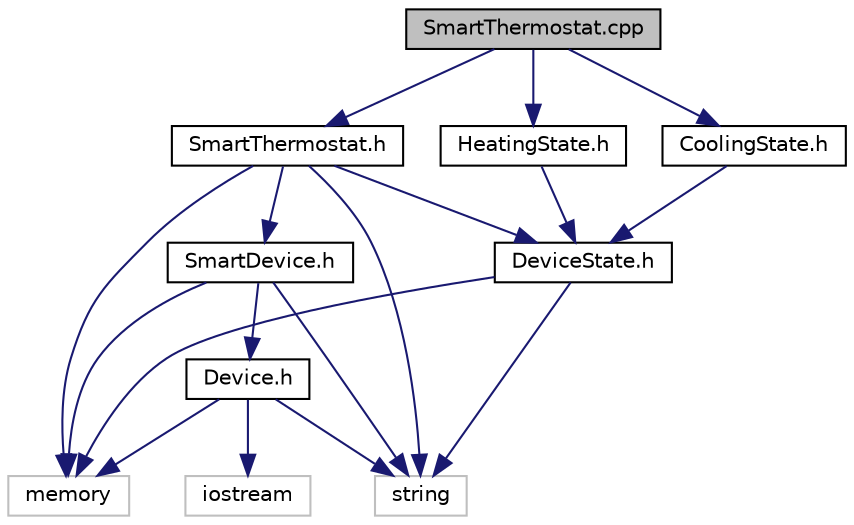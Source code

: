 digraph "SmartThermostat.cpp"
{
 // LATEX_PDF_SIZE
  edge [fontname="Helvetica",fontsize="10",labelfontname="Helvetica",labelfontsize="10"];
  node [fontname="Helvetica",fontsize="10",shape=record];
  Node1 [label="SmartThermostat.cpp",height=0.2,width=0.4,color="black", fillcolor="grey75", style="filled", fontcolor="black",tooltip="Implementation of the SmartThermostat class."];
  Node1 -> Node2 [color="midnightblue",fontsize="10",style="solid",fontname="Helvetica"];
  Node2 [label="SmartThermostat.h",height=0.2,width=0.4,color="black", fillcolor="white", style="filled",URL="$SmartThermostat_8h.html",tooltip="Header file for the SmartThermostat class, representing a smart thermostat device."];
  Node2 -> Node3 [color="midnightblue",fontsize="10",style="solid",fontname="Helvetica"];
  Node3 [label="SmartDevice.h",height=0.2,width=0.4,color="black", fillcolor="white", style="filled",URL="$SmartDevice_8h.html",tooltip="Defines the SmartDevice class, which acts as the context in the State Pattern."];
  Node3 -> Node4 [color="midnightblue",fontsize="10",style="solid",fontname="Helvetica"];
  Node4 [label="string",height=0.2,width=0.4,color="grey75", fillcolor="white", style="filled",tooltip=" "];
  Node3 -> Node5 [color="midnightblue",fontsize="10",style="solid",fontname="Helvetica"];
  Node5 [label="memory",height=0.2,width=0.4,color="grey75", fillcolor="white", style="filled",tooltip=" "];
  Node3 -> Node6 [color="midnightblue",fontsize="10",style="solid",fontname="Helvetica"];
  Node6 [label="Device.h",height=0.2,width=0.4,color="black", fillcolor="white", style="filled",URL="$Device_8h.html",tooltip="Defines the abstract Device class, which acts as the Component in the Composite Pattern and represent..."];
  Node6 -> Node4 [color="midnightblue",fontsize="10",style="solid",fontname="Helvetica"];
  Node6 -> Node5 [color="midnightblue",fontsize="10",style="solid",fontname="Helvetica"];
  Node6 -> Node7 [color="midnightblue",fontsize="10",style="solid",fontname="Helvetica"];
  Node7 [label="iostream",height=0.2,width=0.4,color="grey75", fillcolor="white", style="filled",tooltip=" "];
  Node2 -> Node8 [color="midnightblue",fontsize="10",style="solid",fontname="Helvetica"];
  Node8 [label="DeviceState.h",height=0.2,width=0.4,color="black", fillcolor="white", style="filled",URL="$DeviceState_8h.html",tooltip="Abstract class representing the state of a smart device in the Smart Home Automation System."];
  Node8 -> Node5 [color="midnightblue",fontsize="10",style="solid",fontname="Helvetica"];
  Node8 -> Node4 [color="midnightblue",fontsize="10",style="solid",fontname="Helvetica"];
  Node2 -> Node5 [color="midnightblue",fontsize="10",style="solid",fontname="Helvetica"];
  Node2 -> Node4 [color="midnightblue",fontsize="10",style="solid",fontname="Helvetica"];
  Node1 -> Node9 [color="midnightblue",fontsize="10",style="solid",fontname="Helvetica"];
  Node9 [label="CoolingState.h",height=0.2,width=0.4,color="black", fillcolor="white", style="filled",URL="$CoolingState_8h.html",tooltip="Concrete class representing the \"Cooling\" state of a smart device."];
  Node9 -> Node8 [color="midnightblue",fontsize="10",style="solid",fontname="Helvetica"];
  Node1 -> Node10 [color="midnightblue",fontsize="10",style="solid",fontname="Helvetica"];
  Node10 [label="HeatingState.h",height=0.2,width=0.4,color="black", fillcolor="white", style="filled",URL="$HeatingState_8h.html",tooltip="Concrete class representing the \"Heating\" state of a smart device."];
  Node10 -> Node8 [color="midnightblue",fontsize="10",style="solid",fontname="Helvetica"];
}
